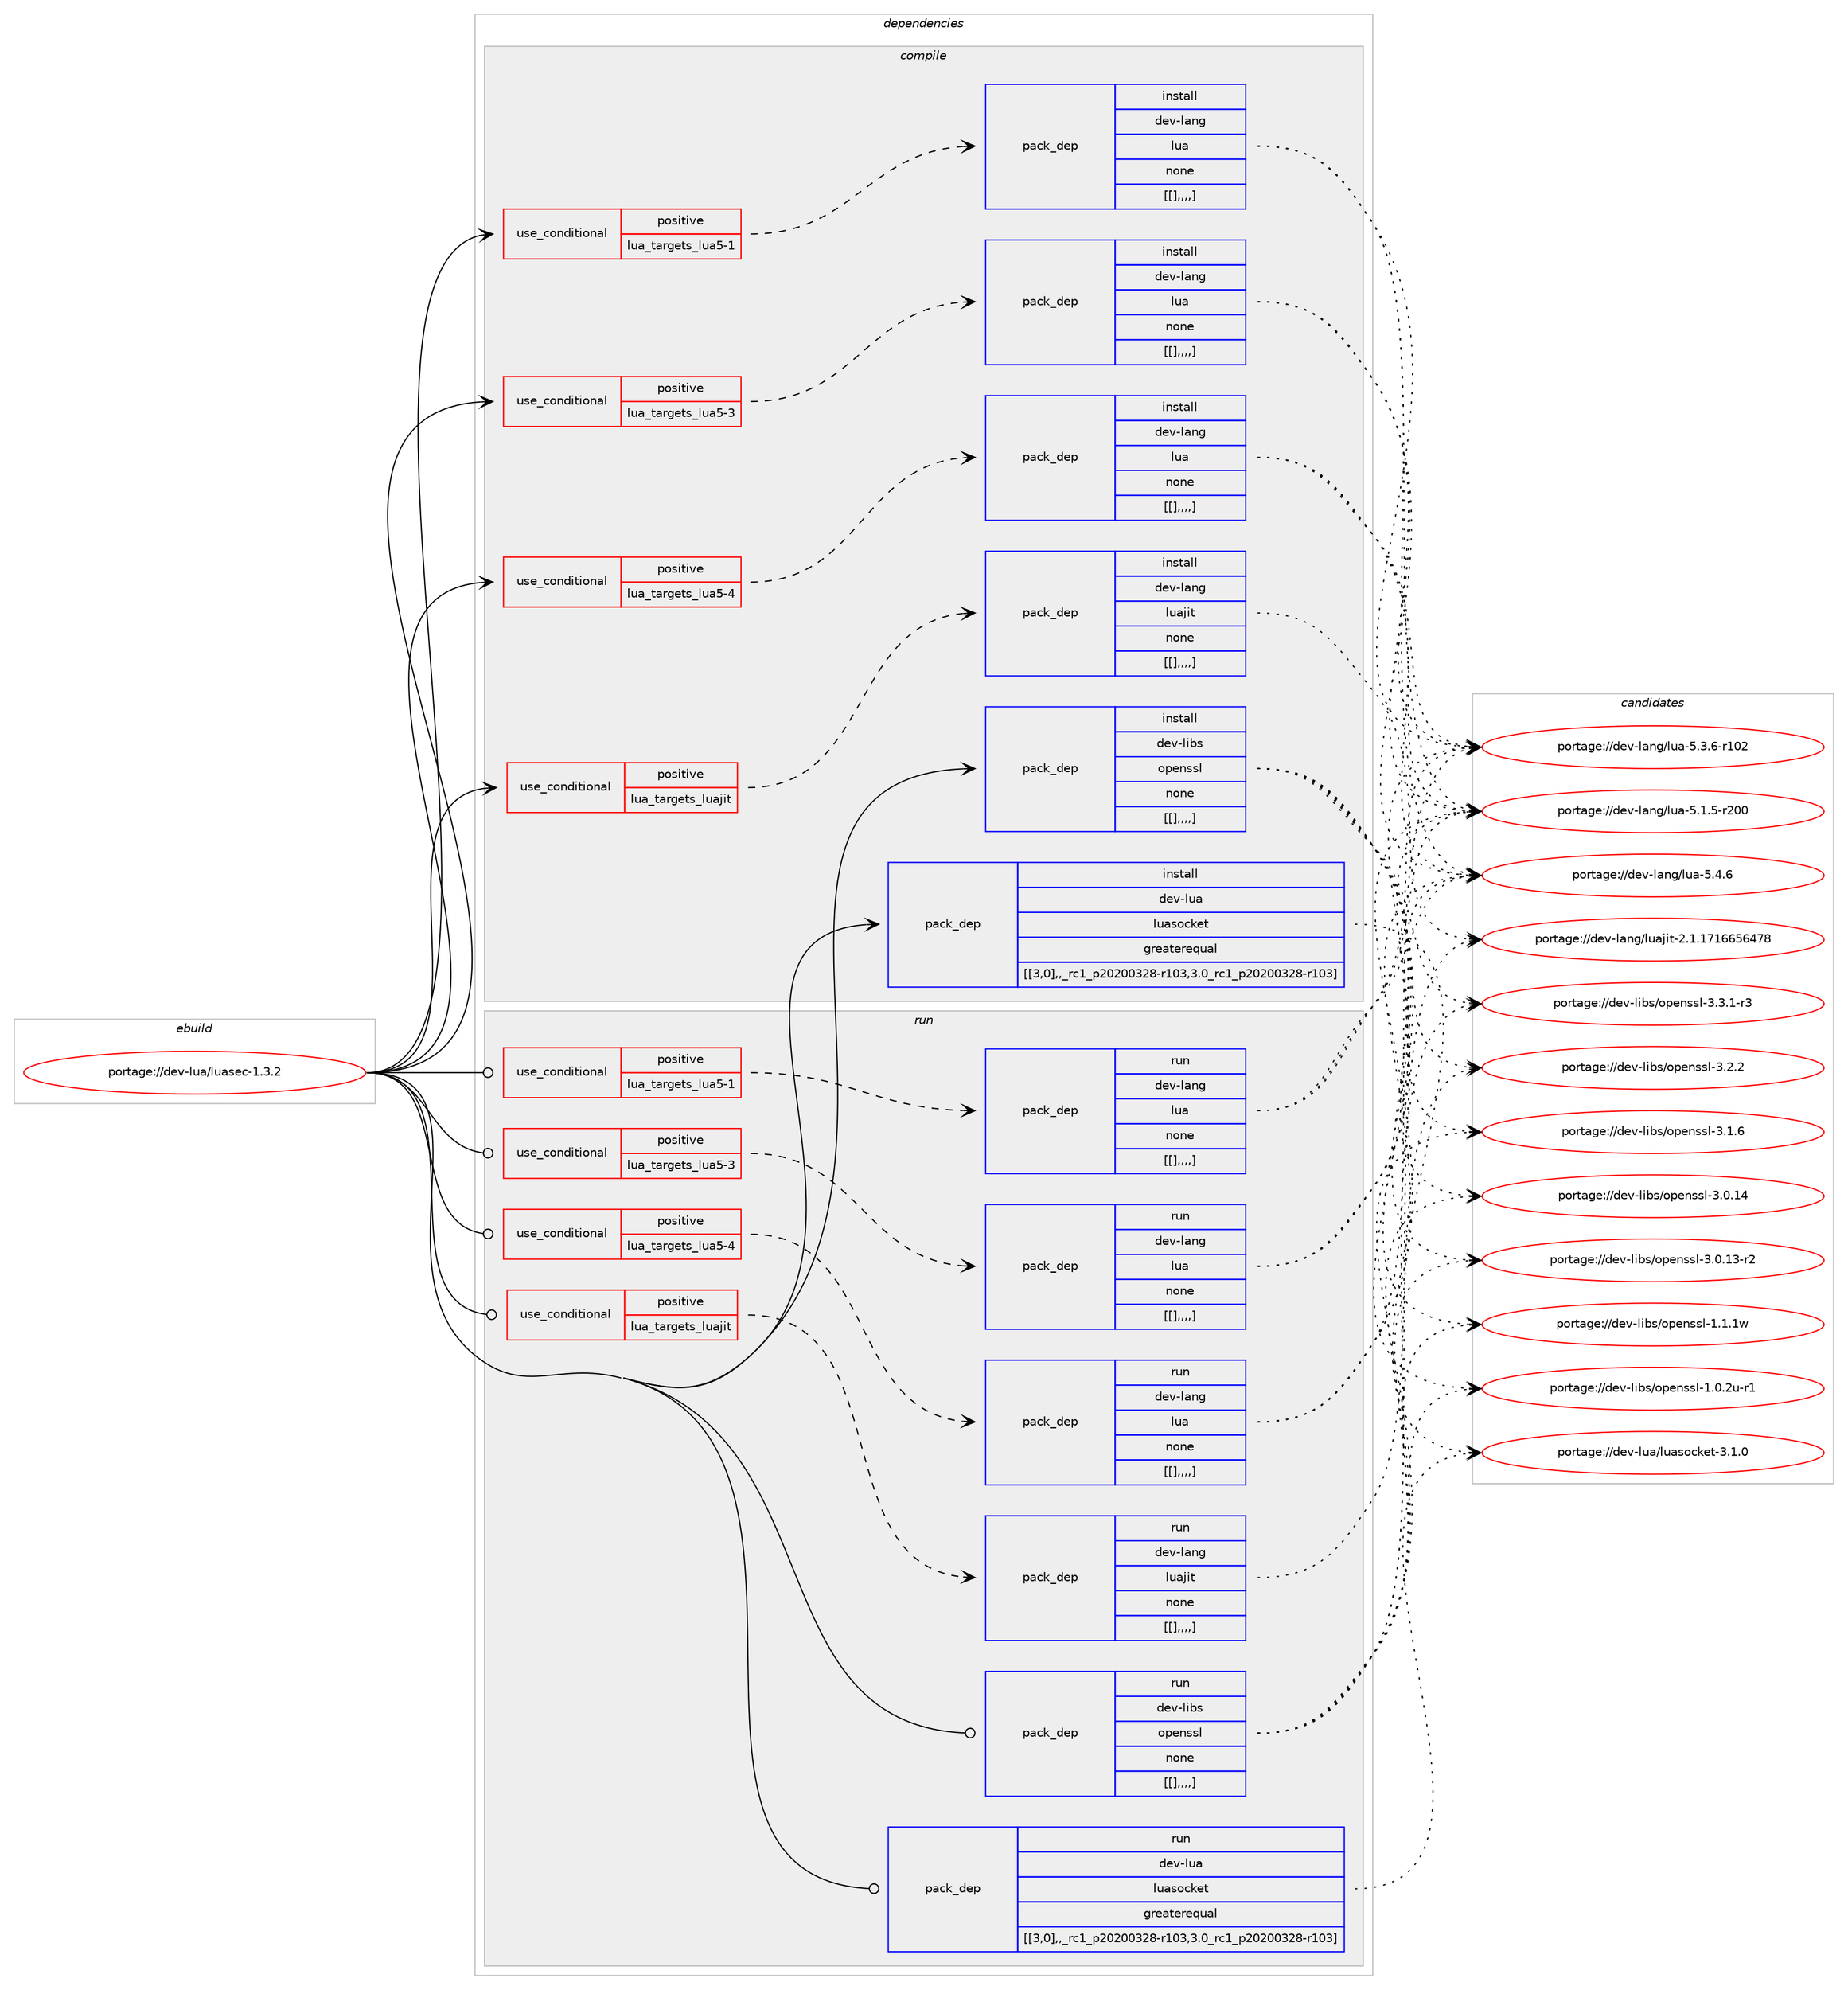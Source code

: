 digraph prolog {

# *************
# Graph options
# *************

newrank=true;
concentrate=true;
compound=true;
graph [rankdir=LR,fontname=Helvetica,fontsize=10,ranksep=1.5];#, ranksep=2.5, nodesep=0.2];
edge  [arrowhead=vee];
node  [fontname=Helvetica,fontsize=10];

# **********
# The ebuild
# **********

subgraph cluster_leftcol {
color=gray;
label=<<i>ebuild</i>>;
id [label="portage://dev-lua/luasec-1.3.2", color=red, width=4, href="../dev-lua/luasec-1.3.2.svg"];
}

# ****************
# The dependencies
# ****************

subgraph cluster_midcol {
color=gray;
label=<<i>dependencies</i>>;
subgraph cluster_compile {
fillcolor="#eeeeee";
style=filled;
label=<<i>compile</i>>;
subgraph cond29643 {
dependency117599 [label=<<TABLE BORDER="0" CELLBORDER="1" CELLSPACING="0" CELLPADDING="4"><TR><TD ROWSPAN="3" CELLPADDING="10">use_conditional</TD></TR><TR><TD>positive</TD></TR><TR><TD>lua_targets_lua5-1</TD></TR></TABLE>>, shape=none, color=red];
subgraph pack86787 {
dependency117600 [label=<<TABLE BORDER="0" CELLBORDER="1" CELLSPACING="0" CELLPADDING="4" WIDTH="220"><TR><TD ROWSPAN="6" CELLPADDING="30">pack_dep</TD></TR><TR><TD WIDTH="110">install</TD></TR><TR><TD>dev-lang</TD></TR><TR><TD>lua</TD></TR><TR><TD>none</TD></TR><TR><TD>[[],,,,]</TD></TR></TABLE>>, shape=none, color=blue];
}
dependency117599:e -> dependency117600:w [weight=20,style="dashed",arrowhead="vee"];
}
id:e -> dependency117599:w [weight=20,style="solid",arrowhead="vee"];
subgraph cond29644 {
dependency117601 [label=<<TABLE BORDER="0" CELLBORDER="1" CELLSPACING="0" CELLPADDING="4"><TR><TD ROWSPAN="3" CELLPADDING="10">use_conditional</TD></TR><TR><TD>positive</TD></TR><TR><TD>lua_targets_lua5-3</TD></TR></TABLE>>, shape=none, color=red];
subgraph pack86788 {
dependency117602 [label=<<TABLE BORDER="0" CELLBORDER="1" CELLSPACING="0" CELLPADDING="4" WIDTH="220"><TR><TD ROWSPAN="6" CELLPADDING="30">pack_dep</TD></TR><TR><TD WIDTH="110">install</TD></TR><TR><TD>dev-lang</TD></TR><TR><TD>lua</TD></TR><TR><TD>none</TD></TR><TR><TD>[[],,,,]</TD></TR></TABLE>>, shape=none, color=blue];
}
dependency117601:e -> dependency117602:w [weight=20,style="dashed",arrowhead="vee"];
}
id:e -> dependency117601:w [weight=20,style="solid",arrowhead="vee"];
subgraph cond29645 {
dependency117603 [label=<<TABLE BORDER="0" CELLBORDER="1" CELLSPACING="0" CELLPADDING="4"><TR><TD ROWSPAN="3" CELLPADDING="10">use_conditional</TD></TR><TR><TD>positive</TD></TR><TR><TD>lua_targets_lua5-4</TD></TR></TABLE>>, shape=none, color=red];
subgraph pack86789 {
dependency117604 [label=<<TABLE BORDER="0" CELLBORDER="1" CELLSPACING="0" CELLPADDING="4" WIDTH="220"><TR><TD ROWSPAN="6" CELLPADDING="30">pack_dep</TD></TR><TR><TD WIDTH="110">install</TD></TR><TR><TD>dev-lang</TD></TR><TR><TD>lua</TD></TR><TR><TD>none</TD></TR><TR><TD>[[],,,,]</TD></TR></TABLE>>, shape=none, color=blue];
}
dependency117603:e -> dependency117604:w [weight=20,style="dashed",arrowhead="vee"];
}
id:e -> dependency117603:w [weight=20,style="solid",arrowhead="vee"];
subgraph cond29646 {
dependency117605 [label=<<TABLE BORDER="0" CELLBORDER="1" CELLSPACING="0" CELLPADDING="4"><TR><TD ROWSPAN="3" CELLPADDING="10">use_conditional</TD></TR><TR><TD>positive</TD></TR><TR><TD>lua_targets_luajit</TD></TR></TABLE>>, shape=none, color=red];
subgraph pack86790 {
dependency117606 [label=<<TABLE BORDER="0" CELLBORDER="1" CELLSPACING="0" CELLPADDING="4" WIDTH="220"><TR><TD ROWSPAN="6" CELLPADDING="30">pack_dep</TD></TR><TR><TD WIDTH="110">install</TD></TR><TR><TD>dev-lang</TD></TR><TR><TD>luajit</TD></TR><TR><TD>none</TD></TR><TR><TD>[[],,,,]</TD></TR></TABLE>>, shape=none, color=blue];
}
dependency117605:e -> dependency117606:w [weight=20,style="dashed",arrowhead="vee"];
}
id:e -> dependency117605:w [weight=20,style="solid",arrowhead="vee"];
subgraph pack86791 {
dependency117607 [label=<<TABLE BORDER="0" CELLBORDER="1" CELLSPACING="0" CELLPADDING="4" WIDTH="220"><TR><TD ROWSPAN="6" CELLPADDING="30">pack_dep</TD></TR><TR><TD WIDTH="110">install</TD></TR><TR><TD>dev-libs</TD></TR><TR><TD>openssl</TD></TR><TR><TD>none</TD></TR><TR><TD>[[],,,,]</TD></TR></TABLE>>, shape=none, color=blue];
}
id:e -> dependency117607:w [weight=20,style="solid",arrowhead="vee"];
subgraph pack86792 {
dependency117608 [label=<<TABLE BORDER="0" CELLBORDER="1" CELLSPACING="0" CELLPADDING="4" WIDTH="220"><TR><TD ROWSPAN="6" CELLPADDING="30">pack_dep</TD></TR><TR><TD WIDTH="110">install</TD></TR><TR><TD>dev-lua</TD></TR><TR><TD>luasocket</TD></TR><TR><TD>greaterequal</TD></TR><TR><TD>[[3,0],,_rc1_p20200328-r103,3.0_rc1_p20200328-r103]</TD></TR></TABLE>>, shape=none, color=blue];
}
id:e -> dependency117608:w [weight=20,style="solid",arrowhead="vee"];
}
subgraph cluster_compileandrun {
fillcolor="#eeeeee";
style=filled;
label=<<i>compile and run</i>>;
}
subgraph cluster_run {
fillcolor="#eeeeee";
style=filled;
label=<<i>run</i>>;
subgraph cond29647 {
dependency117609 [label=<<TABLE BORDER="0" CELLBORDER="1" CELLSPACING="0" CELLPADDING="4"><TR><TD ROWSPAN="3" CELLPADDING="10">use_conditional</TD></TR><TR><TD>positive</TD></TR><TR><TD>lua_targets_lua5-1</TD></TR></TABLE>>, shape=none, color=red];
subgraph pack86793 {
dependency117610 [label=<<TABLE BORDER="0" CELLBORDER="1" CELLSPACING="0" CELLPADDING="4" WIDTH="220"><TR><TD ROWSPAN="6" CELLPADDING="30">pack_dep</TD></TR><TR><TD WIDTH="110">run</TD></TR><TR><TD>dev-lang</TD></TR><TR><TD>lua</TD></TR><TR><TD>none</TD></TR><TR><TD>[[],,,,]</TD></TR></TABLE>>, shape=none, color=blue];
}
dependency117609:e -> dependency117610:w [weight=20,style="dashed",arrowhead="vee"];
}
id:e -> dependency117609:w [weight=20,style="solid",arrowhead="odot"];
subgraph cond29648 {
dependency117611 [label=<<TABLE BORDER="0" CELLBORDER="1" CELLSPACING="0" CELLPADDING="4"><TR><TD ROWSPAN="3" CELLPADDING="10">use_conditional</TD></TR><TR><TD>positive</TD></TR><TR><TD>lua_targets_lua5-3</TD></TR></TABLE>>, shape=none, color=red];
subgraph pack86794 {
dependency117612 [label=<<TABLE BORDER="0" CELLBORDER="1" CELLSPACING="0" CELLPADDING="4" WIDTH="220"><TR><TD ROWSPAN="6" CELLPADDING="30">pack_dep</TD></TR><TR><TD WIDTH="110">run</TD></TR><TR><TD>dev-lang</TD></TR><TR><TD>lua</TD></TR><TR><TD>none</TD></TR><TR><TD>[[],,,,]</TD></TR></TABLE>>, shape=none, color=blue];
}
dependency117611:e -> dependency117612:w [weight=20,style="dashed",arrowhead="vee"];
}
id:e -> dependency117611:w [weight=20,style="solid",arrowhead="odot"];
subgraph cond29649 {
dependency117613 [label=<<TABLE BORDER="0" CELLBORDER="1" CELLSPACING="0" CELLPADDING="4"><TR><TD ROWSPAN="3" CELLPADDING="10">use_conditional</TD></TR><TR><TD>positive</TD></TR><TR><TD>lua_targets_lua5-4</TD></TR></TABLE>>, shape=none, color=red];
subgraph pack86795 {
dependency117614 [label=<<TABLE BORDER="0" CELLBORDER="1" CELLSPACING="0" CELLPADDING="4" WIDTH="220"><TR><TD ROWSPAN="6" CELLPADDING="30">pack_dep</TD></TR><TR><TD WIDTH="110">run</TD></TR><TR><TD>dev-lang</TD></TR><TR><TD>lua</TD></TR><TR><TD>none</TD></TR><TR><TD>[[],,,,]</TD></TR></TABLE>>, shape=none, color=blue];
}
dependency117613:e -> dependency117614:w [weight=20,style="dashed",arrowhead="vee"];
}
id:e -> dependency117613:w [weight=20,style="solid",arrowhead="odot"];
subgraph cond29650 {
dependency117615 [label=<<TABLE BORDER="0" CELLBORDER="1" CELLSPACING="0" CELLPADDING="4"><TR><TD ROWSPAN="3" CELLPADDING="10">use_conditional</TD></TR><TR><TD>positive</TD></TR><TR><TD>lua_targets_luajit</TD></TR></TABLE>>, shape=none, color=red];
subgraph pack86796 {
dependency117616 [label=<<TABLE BORDER="0" CELLBORDER="1" CELLSPACING="0" CELLPADDING="4" WIDTH="220"><TR><TD ROWSPAN="6" CELLPADDING="30">pack_dep</TD></TR><TR><TD WIDTH="110">run</TD></TR><TR><TD>dev-lang</TD></TR><TR><TD>luajit</TD></TR><TR><TD>none</TD></TR><TR><TD>[[],,,,]</TD></TR></TABLE>>, shape=none, color=blue];
}
dependency117615:e -> dependency117616:w [weight=20,style="dashed",arrowhead="vee"];
}
id:e -> dependency117615:w [weight=20,style="solid",arrowhead="odot"];
subgraph pack86797 {
dependency117617 [label=<<TABLE BORDER="0" CELLBORDER="1" CELLSPACING="0" CELLPADDING="4" WIDTH="220"><TR><TD ROWSPAN="6" CELLPADDING="30">pack_dep</TD></TR><TR><TD WIDTH="110">run</TD></TR><TR><TD>dev-libs</TD></TR><TR><TD>openssl</TD></TR><TR><TD>none</TD></TR><TR><TD>[[],,,,]</TD></TR></TABLE>>, shape=none, color=blue];
}
id:e -> dependency117617:w [weight=20,style="solid",arrowhead="odot"];
subgraph pack86798 {
dependency117618 [label=<<TABLE BORDER="0" CELLBORDER="1" CELLSPACING="0" CELLPADDING="4" WIDTH="220"><TR><TD ROWSPAN="6" CELLPADDING="30">pack_dep</TD></TR><TR><TD WIDTH="110">run</TD></TR><TR><TD>dev-lua</TD></TR><TR><TD>luasocket</TD></TR><TR><TD>greaterequal</TD></TR><TR><TD>[[3,0],,_rc1_p20200328-r103,3.0_rc1_p20200328-r103]</TD></TR></TABLE>>, shape=none, color=blue];
}
id:e -> dependency117618:w [weight=20,style="solid",arrowhead="odot"];
}
}

# **************
# The candidates
# **************

subgraph cluster_choices {
rank=same;
color=gray;
label=<<i>candidates</i>>;

subgraph choice86787 {
color=black;
nodesep=1;
choice10010111845108971101034710811797455346524654 [label="portage://dev-lang/lua-5.4.6", color=red, width=4,href="../dev-lang/lua-5.4.6.svg"];
choice1001011184510897110103471081179745534651465445114494850 [label="portage://dev-lang/lua-5.3.6-r102", color=red, width=4,href="../dev-lang/lua-5.3.6-r102.svg"];
choice1001011184510897110103471081179745534649465345114504848 [label="portage://dev-lang/lua-5.1.5-r200", color=red, width=4,href="../dev-lang/lua-5.1.5-r200.svg"];
dependency117600:e -> choice10010111845108971101034710811797455346524654:w [style=dotted,weight="100"];
dependency117600:e -> choice1001011184510897110103471081179745534651465445114494850:w [style=dotted,weight="100"];
dependency117600:e -> choice1001011184510897110103471081179745534649465345114504848:w [style=dotted,weight="100"];
}
subgraph choice86788 {
color=black;
nodesep=1;
choice10010111845108971101034710811797455346524654 [label="portage://dev-lang/lua-5.4.6", color=red, width=4,href="../dev-lang/lua-5.4.6.svg"];
choice1001011184510897110103471081179745534651465445114494850 [label="portage://dev-lang/lua-5.3.6-r102", color=red, width=4,href="../dev-lang/lua-5.3.6-r102.svg"];
choice1001011184510897110103471081179745534649465345114504848 [label="portage://dev-lang/lua-5.1.5-r200", color=red, width=4,href="../dev-lang/lua-5.1.5-r200.svg"];
dependency117602:e -> choice10010111845108971101034710811797455346524654:w [style=dotted,weight="100"];
dependency117602:e -> choice1001011184510897110103471081179745534651465445114494850:w [style=dotted,weight="100"];
dependency117602:e -> choice1001011184510897110103471081179745534649465345114504848:w [style=dotted,weight="100"];
}
subgraph choice86789 {
color=black;
nodesep=1;
choice10010111845108971101034710811797455346524654 [label="portage://dev-lang/lua-5.4.6", color=red, width=4,href="../dev-lang/lua-5.4.6.svg"];
choice1001011184510897110103471081179745534651465445114494850 [label="portage://dev-lang/lua-5.3.6-r102", color=red, width=4,href="../dev-lang/lua-5.3.6-r102.svg"];
choice1001011184510897110103471081179745534649465345114504848 [label="portage://dev-lang/lua-5.1.5-r200", color=red, width=4,href="../dev-lang/lua-5.1.5-r200.svg"];
dependency117604:e -> choice10010111845108971101034710811797455346524654:w [style=dotted,weight="100"];
dependency117604:e -> choice1001011184510897110103471081179745534651465445114494850:w [style=dotted,weight="100"];
dependency117604:e -> choice1001011184510897110103471081179745534649465345114504848:w [style=dotted,weight="100"];
}
subgraph choice86790 {
color=black;
nodesep=1;
choice10010111845108971101034710811797106105116455046494649554954545354525556 [label="portage://dev-lang/luajit-2.1.1716656478", color=red, width=4,href="../dev-lang/luajit-2.1.1716656478.svg"];
dependency117606:e -> choice10010111845108971101034710811797106105116455046494649554954545354525556:w [style=dotted,weight="100"];
}
subgraph choice86791 {
color=black;
nodesep=1;
choice1001011184510810598115471111121011101151151084551465146494511451 [label="portage://dev-libs/openssl-3.3.1-r3", color=red, width=4,href="../dev-libs/openssl-3.3.1-r3.svg"];
choice100101118451081059811547111112101110115115108455146504650 [label="portage://dev-libs/openssl-3.2.2", color=red, width=4,href="../dev-libs/openssl-3.2.2.svg"];
choice100101118451081059811547111112101110115115108455146494654 [label="portage://dev-libs/openssl-3.1.6", color=red, width=4,href="../dev-libs/openssl-3.1.6.svg"];
choice10010111845108105981154711111210111011511510845514648464952 [label="portage://dev-libs/openssl-3.0.14", color=red, width=4,href="../dev-libs/openssl-3.0.14.svg"];
choice100101118451081059811547111112101110115115108455146484649514511450 [label="portage://dev-libs/openssl-3.0.13-r2", color=red, width=4,href="../dev-libs/openssl-3.0.13-r2.svg"];
choice100101118451081059811547111112101110115115108454946494649119 [label="portage://dev-libs/openssl-1.1.1w", color=red, width=4,href="../dev-libs/openssl-1.1.1w.svg"];
choice1001011184510810598115471111121011101151151084549464846501174511449 [label="portage://dev-libs/openssl-1.0.2u-r1", color=red, width=4,href="../dev-libs/openssl-1.0.2u-r1.svg"];
dependency117607:e -> choice1001011184510810598115471111121011101151151084551465146494511451:w [style=dotted,weight="100"];
dependency117607:e -> choice100101118451081059811547111112101110115115108455146504650:w [style=dotted,weight="100"];
dependency117607:e -> choice100101118451081059811547111112101110115115108455146494654:w [style=dotted,weight="100"];
dependency117607:e -> choice10010111845108105981154711111210111011511510845514648464952:w [style=dotted,weight="100"];
dependency117607:e -> choice100101118451081059811547111112101110115115108455146484649514511450:w [style=dotted,weight="100"];
dependency117607:e -> choice100101118451081059811547111112101110115115108454946494649119:w [style=dotted,weight="100"];
dependency117607:e -> choice1001011184510810598115471111121011101151151084549464846501174511449:w [style=dotted,weight="100"];
}
subgraph choice86792 {
color=black;
nodesep=1;
choice1001011184510811797471081179711511199107101116455146494648 [label="portage://dev-lua/luasocket-3.1.0", color=red, width=4,href="../dev-lua/luasocket-3.1.0.svg"];
dependency117608:e -> choice1001011184510811797471081179711511199107101116455146494648:w [style=dotted,weight="100"];
}
subgraph choice86793 {
color=black;
nodesep=1;
choice10010111845108971101034710811797455346524654 [label="portage://dev-lang/lua-5.4.6", color=red, width=4,href="../dev-lang/lua-5.4.6.svg"];
choice1001011184510897110103471081179745534651465445114494850 [label="portage://dev-lang/lua-5.3.6-r102", color=red, width=4,href="../dev-lang/lua-5.3.6-r102.svg"];
choice1001011184510897110103471081179745534649465345114504848 [label="portage://dev-lang/lua-5.1.5-r200", color=red, width=4,href="../dev-lang/lua-5.1.5-r200.svg"];
dependency117610:e -> choice10010111845108971101034710811797455346524654:w [style=dotted,weight="100"];
dependency117610:e -> choice1001011184510897110103471081179745534651465445114494850:w [style=dotted,weight="100"];
dependency117610:e -> choice1001011184510897110103471081179745534649465345114504848:w [style=dotted,weight="100"];
}
subgraph choice86794 {
color=black;
nodesep=1;
choice10010111845108971101034710811797455346524654 [label="portage://dev-lang/lua-5.4.6", color=red, width=4,href="../dev-lang/lua-5.4.6.svg"];
choice1001011184510897110103471081179745534651465445114494850 [label="portage://dev-lang/lua-5.3.6-r102", color=red, width=4,href="../dev-lang/lua-5.3.6-r102.svg"];
choice1001011184510897110103471081179745534649465345114504848 [label="portage://dev-lang/lua-5.1.5-r200", color=red, width=4,href="../dev-lang/lua-5.1.5-r200.svg"];
dependency117612:e -> choice10010111845108971101034710811797455346524654:w [style=dotted,weight="100"];
dependency117612:e -> choice1001011184510897110103471081179745534651465445114494850:w [style=dotted,weight="100"];
dependency117612:e -> choice1001011184510897110103471081179745534649465345114504848:w [style=dotted,weight="100"];
}
subgraph choice86795 {
color=black;
nodesep=1;
choice10010111845108971101034710811797455346524654 [label="portage://dev-lang/lua-5.4.6", color=red, width=4,href="../dev-lang/lua-5.4.6.svg"];
choice1001011184510897110103471081179745534651465445114494850 [label="portage://dev-lang/lua-5.3.6-r102", color=red, width=4,href="../dev-lang/lua-5.3.6-r102.svg"];
choice1001011184510897110103471081179745534649465345114504848 [label="portage://dev-lang/lua-5.1.5-r200", color=red, width=4,href="../dev-lang/lua-5.1.5-r200.svg"];
dependency117614:e -> choice10010111845108971101034710811797455346524654:w [style=dotted,weight="100"];
dependency117614:e -> choice1001011184510897110103471081179745534651465445114494850:w [style=dotted,weight="100"];
dependency117614:e -> choice1001011184510897110103471081179745534649465345114504848:w [style=dotted,weight="100"];
}
subgraph choice86796 {
color=black;
nodesep=1;
choice10010111845108971101034710811797106105116455046494649554954545354525556 [label="portage://dev-lang/luajit-2.1.1716656478", color=red, width=4,href="../dev-lang/luajit-2.1.1716656478.svg"];
dependency117616:e -> choice10010111845108971101034710811797106105116455046494649554954545354525556:w [style=dotted,weight="100"];
}
subgraph choice86797 {
color=black;
nodesep=1;
choice1001011184510810598115471111121011101151151084551465146494511451 [label="portage://dev-libs/openssl-3.3.1-r3", color=red, width=4,href="../dev-libs/openssl-3.3.1-r3.svg"];
choice100101118451081059811547111112101110115115108455146504650 [label="portage://dev-libs/openssl-3.2.2", color=red, width=4,href="../dev-libs/openssl-3.2.2.svg"];
choice100101118451081059811547111112101110115115108455146494654 [label="portage://dev-libs/openssl-3.1.6", color=red, width=4,href="../dev-libs/openssl-3.1.6.svg"];
choice10010111845108105981154711111210111011511510845514648464952 [label="portage://dev-libs/openssl-3.0.14", color=red, width=4,href="../dev-libs/openssl-3.0.14.svg"];
choice100101118451081059811547111112101110115115108455146484649514511450 [label="portage://dev-libs/openssl-3.0.13-r2", color=red, width=4,href="../dev-libs/openssl-3.0.13-r2.svg"];
choice100101118451081059811547111112101110115115108454946494649119 [label="portage://dev-libs/openssl-1.1.1w", color=red, width=4,href="../dev-libs/openssl-1.1.1w.svg"];
choice1001011184510810598115471111121011101151151084549464846501174511449 [label="portage://dev-libs/openssl-1.0.2u-r1", color=red, width=4,href="../dev-libs/openssl-1.0.2u-r1.svg"];
dependency117617:e -> choice1001011184510810598115471111121011101151151084551465146494511451:w [style=dotted,weight="100"];
dependency117617:e -> choice100101118451081059811547111112101110115115108455146504650:w [style=dotted,weight="100"];
dependency117617:e -> choice100101118451081059811547111112101110115115108455146494654:w [style=dotted,weight="100"];
dependency117617:e -> choice10010111845108105981154711111210111011511510845514648464952:w [style=dotted,weight="100"];
dependency117617:e -> choice100101118451081059811547111112101110115115108455146484649514511450:w [style=dotted,weight="100"];
dependency117617:e -> choice100101118451081059811547111112101110115115108454946494649119:w [style=dotted,weight="100"];
dependency117617:e -> choice1001011184510810598115471111121011101151151084549464846501174511449:w [style=dotted,weight="100"];
}
subgraph choice86798 {
color=black;
nodesep=1;
choice1001011184510811797471081179711511199107101116455146494648 [label="portage://dev-lua/luasocket-3.1.0", color=red, width=4,href="../dev-lua/luasocket-3.1.0.svg"];
dependency117618:e -> choice1001011184510811797471081179711511199107101116455146494648:w [style=dotted,weight="100"];
}
}

}
